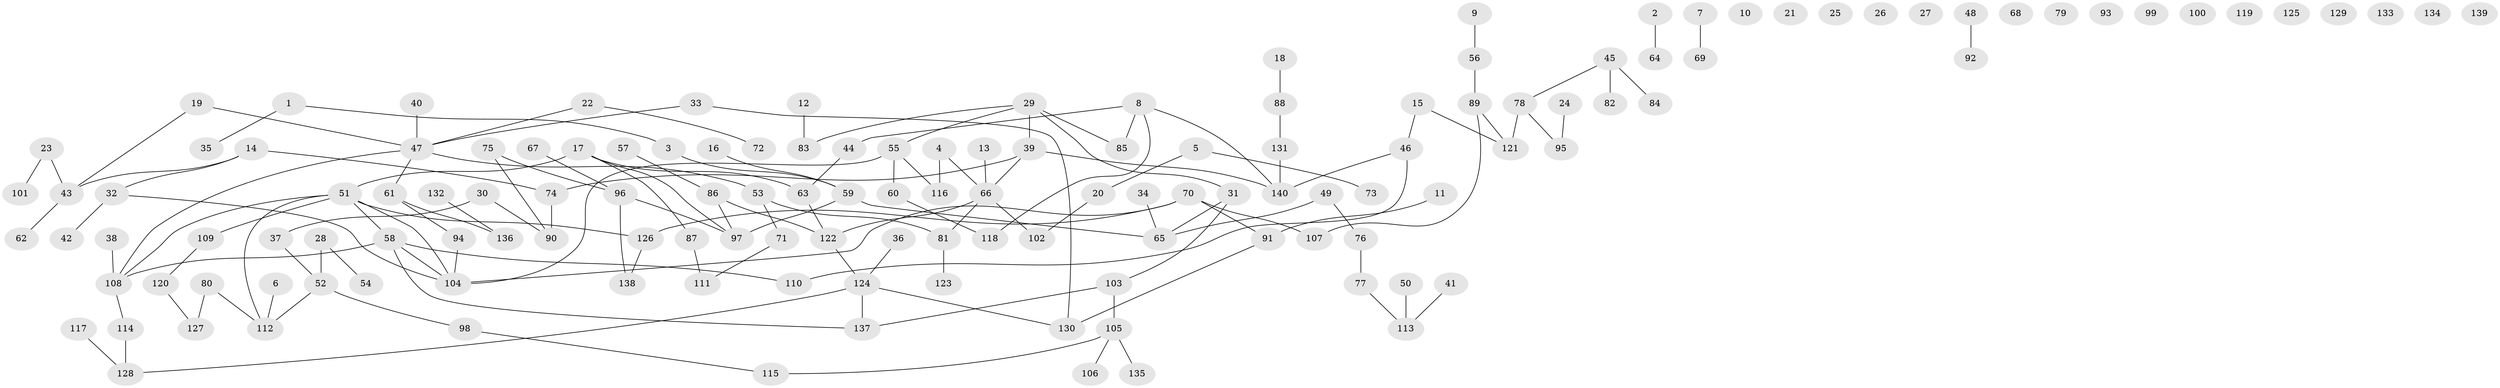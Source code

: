 // Generated by graph-tools (version 1.1) at 2025/00/03/09/25 03:00:46]
// undirected, 140 vertices, 147 edges
graph export_dot {
graph [start="1"]
  node [color=gray90,style=filled];
  1;
  2;
  3;
  4;
  5;
  6;
  7;
  8;
  9;
  10;
  11;
  12;
  13;
  14;
  15;
  16;
  17;
  18;
  19;
  20;
  21;
  22;
  23;
  24;
  25;
  26;
  27;
  28;
  29;
  30;
  31;
  32;
  33;
  34;
  35;
  36;
  37;
  38;
  39;
  40;
  41;
  42;
  43;
  44;
  45;
  46;
  47;
  48;
  49;
  50;
  51;
  52;
  53;
  54;
  55;
  56;
  57;
  58;
  59;
  60;
  61;
  62;
  63;
  64;
  65;
  66;
  67;
  68;
  69;
  70;
  71;
  72;
  73;
  74;
  75;
  76;
  77;
  78;
  79;
  80;
  81;
  82;
  83;
  84;
  85;
  86;
  87;
  88;
  89;
  90;
  91;
  92;
  93;
  94;
  95;
  96;
  97;
  98;
  99;
  100;
  101;
  102;
  103;
  104;
  105;
  106;
  107;
  108;
  109;
  110;
  111;
  112;
  113;
  114;
  115;
  116;
  117;
  118;
  119;
  120;
  121;
  122;
  123;
  124;
  125;
  126;
  127;
  128;
  129;
  130;
  131;
  132;
  133;
  134;
  135;
  136;
  137;
  138;
  139;
  140;
  1 -- 3;
  1 -- 35;
  2 -- 64;
  3 -- 59;
  4 -- 66;
  4 -- 116;
  5 -- 20;
  5 -- 73;
  6 -- 112;
  7 -- 69;
  8 -- 44;
  8 -- 85;
  8 -- 118;
  8 -- 140;
  9 -- 56;
  11 -- 91;
  12 -- 83;
  13 -- 66;
  14 -- 32;
  14 -- 43;
  14 -- 74;
  15 -- 46;
  15 -- 121;
  16 -- 59;
  17 -- 51;
  17 -- 63;
  17 -- 87;
  17 -- 97;
  18 -- 88;
  19 -- 43;
  19 -- 47;
  20 -- 102;
  22 -- 47;
  22 -- 72;
  23 -- 43;
  23 -- 101;
  24 -- 95;
  28 -- 52;
  28 -- 54;
  29 -- 31;
  29 -- 39;
  29 -- 55;
  29 -- 83;
  29 -- 85;
  30 -- 37;
  30 -- 90;
  31 -- 65;
  31 -- 103;
  32 -- 42;
  32 -- 104;
  33 -- 47;
  33 -- 130;
  34 -- 65;
  36 -- 124;
  37 -- 52;
  38 -- 108;
  39 -- 66;
  39 -- 74;
  39 -- 140;
  40 -- 47;
  41 -- 113;
  43 -- 62;
  44 -- 63;
  45 -- 78;
  45 -- 82;
  45 -- 84;
  46 -- 110;
  46 -- 140;
  47 -- 53;
  47 -- 61;
  47 -- 108;
  48 -- 92;
  49 -- 65;
  49 -- 76;
  50 -- 113;
  51 -- 58;
  51 -- 104;
  51 -- 108;
  51 -- 109;
  51 -- 112;
  51 -- 126;
  52 -- 98;
  52 -- 112;
  53 -- 71;
  53 -- 81;
  55 -- 60;
  55 -- 104;
  55 -- 116;
  56 -- 89;
  57 -- 86;
  58 -- 104;
  58 -- 108;
  58 -- 110;
  58 -- 137;
  59 -- 65;
  59 -- 97;
  60 -- 118;
  61 -- 94;
  61 -- 136;
  63 -- 122;
  66 -- 81;
  66 -- 102;
  66 -- 122;
  67 -- 96;
  70 -- 91;
  70 -- 104;
  70 -- 107;
  70 -- 126;
  71 -- 111;
  74 -- 90;
  75 -- 90;
  75 -- 96;
  76 -- 77;
  77 -- 113;
  78 -- 95;
  78 -- 121;
  80 -- 112;
  80 -- 127;
  81 -- 123;
  86 -- 97;
  86 -- 122;
  87 -- 111;
  88 -- 131;
  89 -- 107;
  89 -- 121;
  91 -- 130;
  94 -- 104;
  96 -- 97;
  96 -- 138;
  98 -- 115;
  103 -- 105;
  103 -- 137;
  105 -- 106;
  105 -- 115;
  105 -- 135;
  108 -- 114;
  109 -- 120;
  114 -- 128;
  117 -- 128;
  120 -- 127;
  122 -- 124;
  124 -- 128;
  124 -- 130;
  124 -- 137;
  126 -- 138;
  131 -- 140;
  132 -- 136;
}
